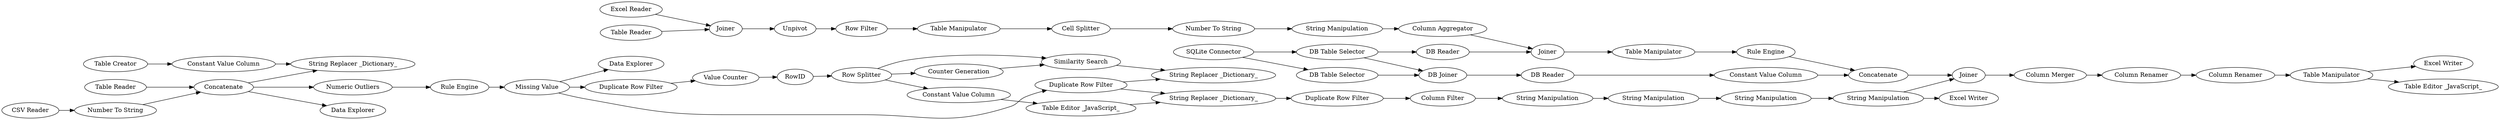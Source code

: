 digraph {
	"753823612512568646_28" [label="Row Splitter"]
	"753823612512568646_30" [label="Constant Value Column"]
	"753823612512568646_42" [label="Excel Writer"]
	"753823612512568646_59" [label=Joiner]
	"753823612512568646_35" [label="String Replacer _Dictionary_"]
	"753823612512568646_10" [label="Number To String"]
	"753823612512568646_19" [label="DB Reader"]
	"753823612512568646_24" [label="Data Explorer"]
	"753823612512568646_26" [label="Duplicate Row Filter"]
	"753823612512568646_40" [label="String Manipulation"]
	"753823612512568646_64" [label="Column Renamer"]
	"753823612512568646_4" [label="DB Table Selector"]
	"753823612512568646_68" [label="SQLite Connector"]
	"753823612512568646_29" [label=RowID]
	"753823612512568646_63" [label="Column Renamer"]
	"753823612512568646_67" [label="Table Reader"]
	"753823612512568646_38" [label="String Manipulation"]
	"753823612512568646_50" [label="Number To String"]
	"753823612512568646_45" [label=Joiner]
	"753823612512568646_69" [label="Table Reader"]
	"753823612512568646_36" [label="Duplicate Row Filter"]
	"753823612512568646_23" [label="Missing Value"]
	"753823612512568646_52" [label="Column Aggregator"]
	"753823612512568646_58" [label=Concatenate]
	"753823612512568646_55" [label="Constant Value Column"]
	"753823612512568646_15" [label="String Replacer _Dictionary_"]
	"753823612512568646_13" [label="Constant Value Column"]
	"753823612512568646_70" [label="Excel Reader"]
	"753823612512568646_11" [label=Concatenate]
	"753823612512568646_37" [label="Column Filter"]
	"753823612512568646_33" [label="Counter Generation"]
	"753823612512568646_31" [label="Table Editor _JavaScript_"]
	"753823612512568646_27" [label="Value Counter"]
	"753823612512568646_66" [label="CSV Reader"]
	"753823612512568646_47" [label="Row Filter"]
	"753823612512568646_9" [label="DB Reader"]
	"753823612512568646_60" [label="Table Manipulator"]
	"753823612512568646_48" [label="Table Manipulator"]
	"753823612512568646_22" [label="Rule Engine"]
	"753823612512568646_61" [label="Excel Writer"]
	"753823612512568646_39" [label="String Manipulation"]
	"753823612512568646_49" [label="Cell Splitter"]
	"753823612512568646_34" [label="Similarity Search"]
	"753823612512568646_5" [label="DB Table Selector"]
	"753823612512568646_46" [label=Unpivot]
	"753823612512568646_51" [label="String Manipulation"]
	"753823612512568646_62" [label="Column Merger"]
	"753823612512568646_12" [label="Table Creator"]
	"753823612512568646_32" [label="String Replacer _Dictionary_"]
	"753823612512568646_41" [label="String Manipulation"]
	"753823612512568646_25" [label="Duplicate Row Filter"]
	"753823612512568646_65" [label="Table Editor _JavaScript_"]
	"753823612512568646_53" [label=Joiner]
	"753823612512568646_54" [label="Table Manipulator"]
	"753823612512568646_57" [label="Rule Engine"]
	"753823612512568646_20" [label="Data Explorer"]
	"753823612512568646_18" [label="DB Joiner"]
	"753823612512568646_21" [label="Numeric Outliers"]
	"753823612512568646_67" -> "753823612512568646_11"
	"753823612512568646_55" -> "753823612512568646_58"
	"753823612512568646_26" -> "753823612512568646_27"
	"753823612512568646_27" -> "753823612512568646_29"
	"753823612512568646_25" -> "753823612512568646_32"
	"753823612512568646_28" -> "753823612512568646_30"
	"753823612512568646_53" -> "753823612512568646_54"
	"753823612512568646_11" -> "753823612512568646_20"
	"753823612512568646_57" -> "753823612512568646_58"
	"753823612512568646_23" -> "753823612512568646_25"
	"753823612512568646_32" -> "753823612512568646_36"
	"753823612512568646_5" -> "753823612512568646_18"
	"753823612512568646_12" -> "753823612512568646_13"
	"753823612512568646_50" -> "753823612512568646_51"
	"753823612512568646_46" -> "753823612512568646_47"
	"753823612512568646_33" -> "753823612512568646_34"
	"753823612512568646_13" -> "753823612512568646_15"
	"753823612512568646_60" -> "753823612512568646_65"
	"753823612512568646_18" -> "753823612512568646_19"
	"753823612512568646_68" -> "753823612512568646_5"
	"753823612512568646_25" -> "753823612512568646_35"
	"753823612512568646_41" -> "753823612512568646_42"
	"753823612512568646_11" -> "753823612512568646_15"
	"753823612512568646_41" -> "753823612512568646_59"
	"753823612512568646_38" -> "753823612512568646_39"
	"753823612512568646_29" -> "753823612512568646_28"
	"753823612512568646_22" -> "753823612512568646_23"
	"753823612512568646_39" -> "753823612512568646_40"
	"753823612512568646_70" -> "753823612512568646_45"
	"753823612512568646_30" -> "753823612512568646_31"
	"753823612512568646_49" -> "753823612512568646_50"
	"753823612512568646_47" -> "753823612512568646_48"
	"753823612512568646_69" -> "753823612512568646_45"
	"753823612512568646_4" -> "753823612512568646_18"
	"753823612512568646_31" -> "753823612512568646_32"
	"753823612512568646_11" -> "753823612512568646_21"
	"753823612512568646_23" -> "753823612512568646_26"
	"753823612512568646_5" -> "753823612512568646_9"
	"753823612512568646_21" -> "753823612512568646_22"
	"753823612512568646_9" -> "753823612512568646_53"
	"753823612512568646_63" -> "753823612512568646_64"
	"753823612512568646_52" -> "753823612512568646_53"
	"753823612512568646_51" -> "753823612512568646_52"
	"753823612512568646_37" -> "753823612512568646_38"
	"753823612512568646_68" -> "753823612512568646_4"
	"753823612512568646_40" -> "753823612512568646_41"
	"753823612512568646_28" -> "753823612512568646_33"
	"753823612512568646_64" -> "753823612512568646_60"
	"753823612512568646_45" -> "753823612512568646_46"
	"753823612512568646_60" -> "753823612512568646_61"
	"753823612512568646_23" -> "753823612512568646_24"
	"753823612512568646_59" -> "753823612512568646_62"
	"753823612512568646_54" -> "753823612512568646_57"
	"753823612512568646_66" -> "753823612512568646_10"
	"753823612512568646_10" -> "753823612512568646_11"
	"753823612512568646_19" -> "753823612512568646_55"
	"753823612512568646_34" -> "753823612512568646_35"
	"753823612512568646_36" -> "753823612512568646_37"
	"753823612512568646_48" -> "753823612512568646_49"
	"753823612512568646_28" -> "753823612512568646_34"
	"753823612512568646_62" -> "753823612512568646_63"
	"753823612512568646_58" -> "753823612512568646_59"
	rankdir=LR
}
